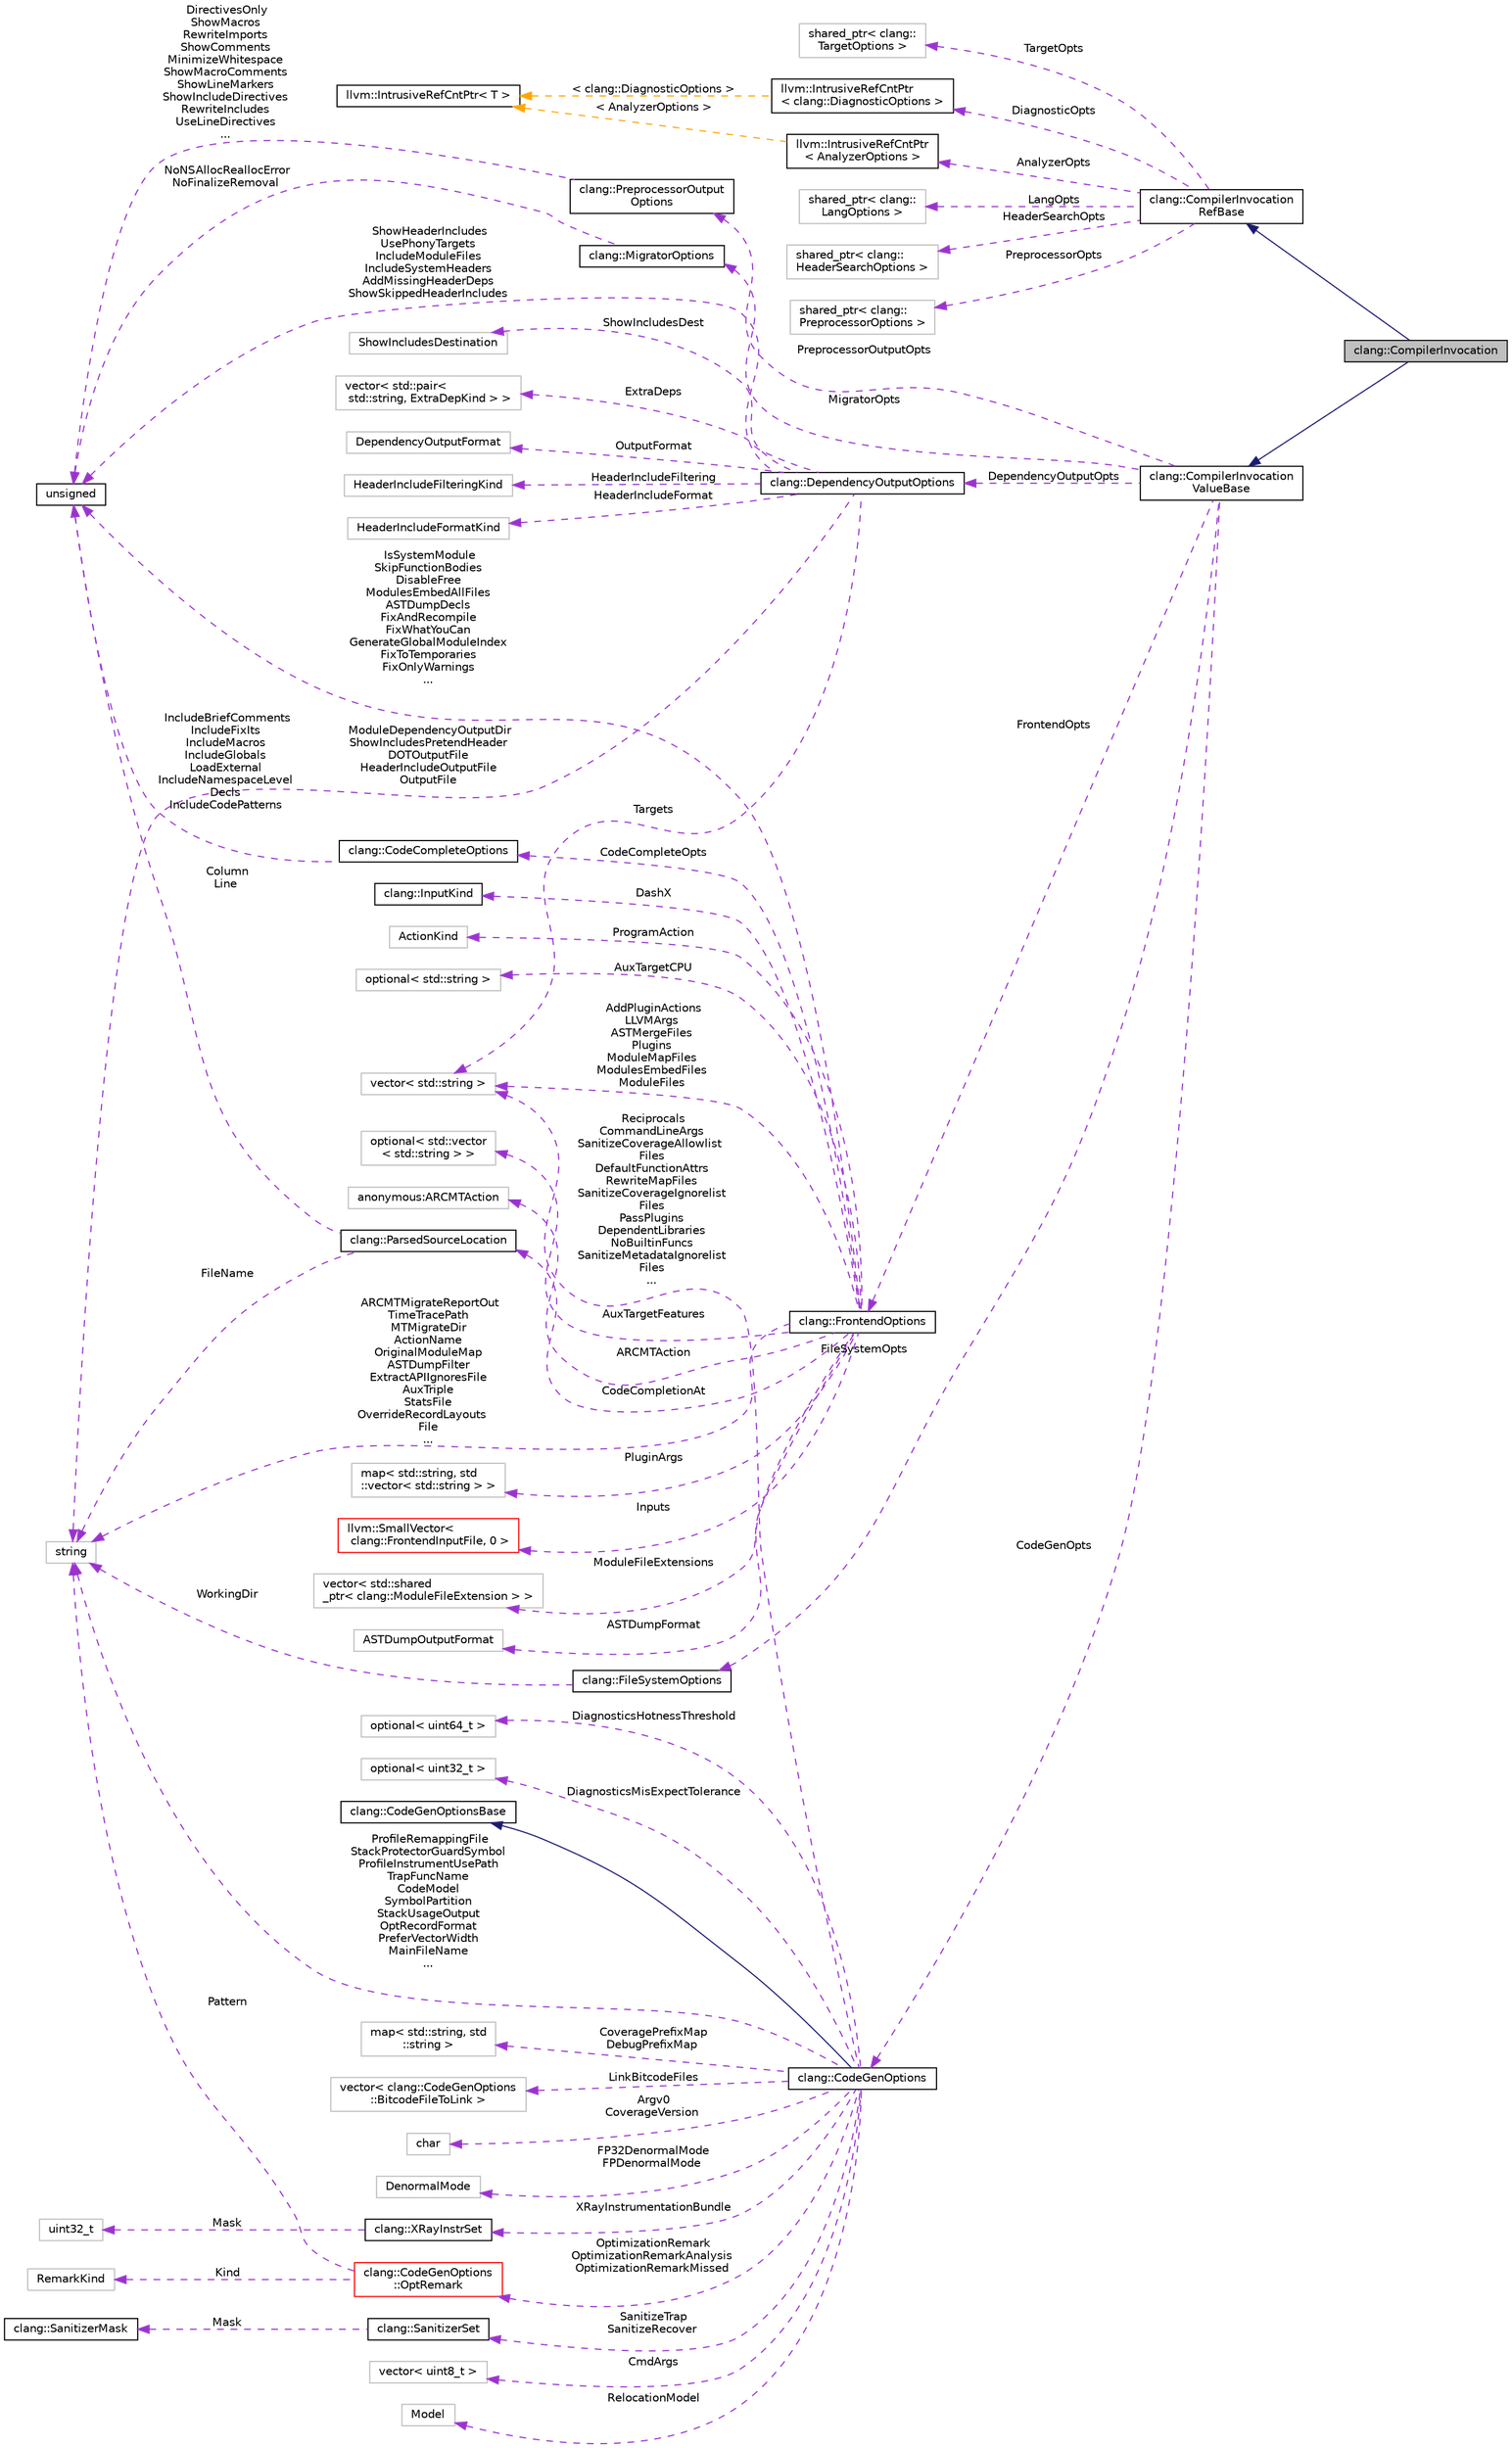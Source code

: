 digraph "clang::CompilerInvocation"
{
 // LATEX_PDF_SIZE
  bgcolor="transparent";
  edge [fontname="Helvetica",fontsize="10",labelfontname="Helvetica",labelfontsize="10"];
  node [fontname="Helvetica",fontsize="10",shape=record];
  rankdir="LR";
  Node1 [label="clang::CompilerInvocation",height=0.2,width=0.4,color="black", fillcolor="grey75", style="filled", fontcolor="black",tooltip="Helper class for holding the data necessary to invoke the compiler."];
  Node2 -> Node1 [dir="back",color="midnightblue",fontsize="10",style="solid",fontname="Helvetica"];
  Node2 [label="clang::CompilerInvocation\lRefBase",height=0.2,width=0.4,color="black",URL="$classclang_1_1CompilerInvocationRefBase.html",tooltip="The base class of CompilerInvocation with reference semantics."];
  Node3 -> Node2 [dir="back",color="darkorchid3",fontsize="10",style="dashed",label=" TargetOpts" ,fontname="Helvetica"];
  Node3 [label="shared_ptr\< clang::\lTargetOptions \>",height=0.2,width=0.4,color="grey75",tooltip=" "];
  Node4 -> Node2 [dir="back",color="darkorchid3",fontsize="10",style="dashed",label=" AnalyzerOpts" ,fontname="Helvetica"];
  Node4 [label="llvm::IntrusiveRefCntPtr\l\< AnalyzerOptions \>",height=0.2,width=0.4,color="black",URL="$classllvm_1_1IntrusiveRefCntPtr.html",tooltip=" "];
  Node5 -> Node4 [dir="back",color="orange",fontsize="10",style="dashed",label=" \< AnalyzerOptions \>" ,fontname="Helvetica"];
  Node5 [label="llvm::IntrusiveRefCntPtr\< T \>",height=0.2,width=0.4,color="black",URL="$classllvm_1_1IntrusiveRefCntPtr.html",tooltip=" "];
  Node6 -> Node2 [dir="back",color="darkorchid3",fontsize="10",style="dashed",label=" DiagnosticOpts" ,fontname="Helvetica"];
  Node6 [label="llvm::IntrusiveRefCntPtr\l\< clang::DiagnosticOptions \>",height=0.2,width=0.4,color="black",URL="$classllvm_1_1IntrusiveRefCntPtr.html",tooltip=" "];
  Node5 -> Node6 [dir="back",color="orange",fontsize="10",style="dashed",label=" \< clang::DiagnosticOptions \>" ,fontname="Helvetica"];
  Node7 -> Node2 [dir="back",color="darkorchid3",fontsize="10",style="dashed",label=" LangOpts" ,fontname="Helvetica"];
  Node7 [label="shared_ptr\< clang::\lLangOptions \>",height=0.2,width=0.4,color="grey75",tooltip=" "];
  Node8 -> Node2 [dir="back",color="darkorchid3",fontsize="10",style="dashed",label=" HeaderSearchOpts" ,fontname="Helvetica"];
  Node8 [label="shared_ptr\< clang::\lHeaderSearchOptions \>",height=0.2,width=0.4,color="grey75",tooltip=" "];
  Node9 -> Node2 [dir="back",color="darkorchid3",fontsize="10",style="dashed",label=" PreprocessorOpts" ,fontname="Helvetica"];
  Node9 [label="shared_ptr\< clang::\lPreprocessorOptions \>",height=0.2,width=0.4,color="grey75",tooltip=" "];
  Node10 -> Node1 [dir="back",color="midnightblue",fontsize="10",style="solid",fontname="Helvetica"];
  Node10 [label="clang::CompilerInvocation\lValueBase",height=0.2,width=0.4,color="black",URL="$classclang_1_1CompilerInvocationValueBase.html",tooltip="The base class of CompilerInvocation with value semantics."];
  Node11 -> Node10 [dir="back",color="darkorchid3",fontsize="10",style="dashed",label=" CodeGenOpts" ,fontname="Helvetica"];
  Node11 [label="clang::CodeGenOptions",height=0.2,width=0.4,color="black",URL="$classclang_1_1CodeGenOptions.html",tooltip="CodeGenOptions - Track various options which control how the code is optimized and passed to the back..."];
  Node12 -> Node11 [dir="back",color="midnightblue",fontsize="10",style="solid",fontname="Helvetica"];
  Node12 [label="clang::CodeGenOptionsBase",height=0.2,width=0.4,color="black",URL="$classclang_1_1CodeGenOptionsBase.html",tooltip="Bitfields of CodeGenOptions, split out from CodeGenOptions to ensure that this large collection of bi..."];
  Node13 -> Node11 [dir="back",color="darkorchid3",fontsize="10",style="dashed",label=" XRayInstrumentationBundle" ,fontname="Helvetica"];
  Node13 [label="clang::XRayInstrSet",height=0.2,width=0.4,color="black",URL="$structclang_1_1XRayInstrSet.html",tooltip=" "];
  Node14 -> Node13 [dir="back",color="darkorchid3",fontsize="10",style="dashed",label=" Mask" ,fontname="Helvetica"];
  Node14 [label="uint32_t",height=0.2,width=0.4,color="grey75",tooltip=" "];
  Node15 -> Node11 [dir="back",color="darkorchid3",fontsize="10",style="dashed",label=" CoveragePrefixMap\nDebugPrefixMap" ,fontname="Helvetica"];
  Node15 [label="map\< std::string, std\l::string \>",height=0.2,width=0.4,color="grey75",tooltip=" "];
  Node16 -> Node11 [dir="back",color="darkorchid3",fontsize="10",style="dashed",label=" Reciprocals\nCommandLineArgs\nSanitizeCoverageAllowlist\lFiles\nDefaultFunctionAttrs\nRewriteMapFiles\nSanitizeCoverageIgnorelist\lFiles\nPassPlugins\nDependentLibraries\nNoBuiltinFuncs\nSanitizeMetadataIgnorelist\lFiles\n..." ,fontname="Helvetica"];
  Node16 [label="vector\< std::string \>",height=0.2,width=0.4,color="grey75",tooltip=" "];
  Node17 -> Node11 [dir="back",color="darkorchid3",fontsize="10",style="dashed",label=" Argv0\nCoverageVersion" ,fontname="Helvetica"];
  Node17 [label="char",height=0.2,width=0.4,color="grey75",tooltip=" "];
  Node18 -> Node11 [dir="back",color="darkorchid3",fontsize="10",style="dashed",label=" FP32DenormalMode\nFPDenormalMode" ,fontname="Helvetica"];
  Node18 [label="DenormalMode",height=0.2,width=0.4,color="grey75",tooltip=" "];
  Node19 -> Node11 [dir="back",color="darkorchid3",fontsize="10",style="dashed",label=" SanitizeTrap\nSanitizeRecover" ,fontname="Helvetica"];
  Node19 [label="clang::SanitizerSet",height=0.2,width=0.4,color="black",URL="$structclang_1_1SanitizerSet.html",tooltip=" "];
  Node20 -> Node19 [dir="back",color="darkorchid3",fontsize="10",style="dashed",label=" Mask" ,fontname="Helvetica"];
  Node20 [label="clang::SanitizerMask",height=0.2,width=0.4,color="black",URL="$classclang_1_1SanitizerMask.html",tooltip=" "];
  Node21 -> Node11 [dir="back",color="darkorchid3",fontsize="10",style="dashed",label=" ProfileRemappingFile\nStackProtectorGuardSymbol\nProfileInstrumentUsePath\nTrapFuncName\nCodeModel\nSymbolPartition\nStackUsageOutput\nOptRecordFormat\nPreferVectorWidth\nMainFileName\n..." ,fontname="Helvetica"];
  Node21 [label="string",height=0.2,width=0.4,color="grey75",tooltip=" "];
  Node22 -> Node11 [dir="back",color="darkorchid3",fontsize="10",style="dashed",label=" CmdArgs" ,fontname="Helvetica"];
  Node22 [label="vector\< uint8_t \>",height=0.2,width=0.4,color="grey75",tooltip=" "];
  Node23 -> Node11 [dir="back",color="darkorchid3",fontsize="10",style="dashed",label=" OptimizationRemark\nOptimizationRemarkAnalysis\nOptimizationRemarkMissed" ,fontname="Helvetica"];
  Node23 [label="clang::CodeGenOptions\l::OptRemark",height=0.2,width=0.4,color="red",URL="$structclang_1_1CodeGenOptions_1_1OptRemark.html",tooltip="Optimization remark with an optional regular expression pattern."];
  Node24 -> Node23 [dir="back",color="darkorchid3",fontsize="10",style="dashed",label=" Kind" ,fontname="Helvetica"];
  Node24 [label="RemarkKind",height=0.2,width=0.4,color="grey75",tooltip=" "];
  Node21 -> Node23 [dir="back",color="darkorchid3",fontsize="10",style="dashed",label=" Pattern" ,fontname="Helvetica"];
  Node26 -> Node11 [dir="back",color="darkorchid3",fontsize="10",style="dashed",label=" RelocationModel" ,fontname="Helvetica"];
  Node26 [label="Model",height=0.2,width=0.4,color="grey75",tooltip=" "];
  Node27 -> Node11 [dir="back",color="darkorchid3",fontsize="10",style="dashed",label=" DiagnosticsHotnessThreshold" ,fontname="Helvetica"];
  Node27 [label="optional\< uint64_t \>",height=0.2,width=0.4,color="grey75",tooltip=" "];
  Node28 -> Node11 [dir="back",color="darkorchid3",fontsize="10",style="dashed",label=" DiagnosticsMisExpectTolerance" ,fontname="Helvetica"];
  Node28 [label="optional\< uint32_t \>",height=0.2,width=0.4,color="grey75",tooltip=" "];
  Node29 -> Node11 [dir="back",color="darkorchid3",fontsize="10",style="dashed",label=" LinkBitcodeFiles" ,fontname="Helvetica"];
  Node29 [label="vector\< clang::CodeGenOptions\l::BitcodeFileToLink \>",height=0.2,width=0.4,color="grey75",tooltip=" "];
  Node30 -> Node10 [dir="back",color="darkorchid3",fontsize="10",style="dashed",label=" PreprocessorOutputOpts" ,fontname="Helvetica"];
  Node30 [label="clang::PreprocessorOutput\lOptions",height=0.2,width=0.4,color="black",URL="$classclang_1_1PreprocessorOutputOptions.html",tooltip="PreprocessorOutputOptions - Options for controlling the C preprocessor output (e.g...."];
  Node31 -> Node30 [dir="back",color="darkorchid3",fontsize="10",style="dashed",label=" DirectivesOnly\nShowMacros\nRewriteImports\nShowComments\nMinimizeWhitespace\nShowMacroComments\nShowLineMarkers\nShowIncludeDirectives\nRewriteIncludes\nUseLineDirectives\n..." ,fontname="Helvetica"];
  Node31 [label="unsigned",height=0.2,width=0.4,color="black",URL="$classunsigned.html",tooltip=" "];
  Node32 -> Node10 [dir="back",color="darkorchid3",fontsize="10",style="dashed",label=" MigratorOpts" ,fontname="Helvetica"];
  Node32 [label="clang::MigratorOptions",height=0.2,width=0.4,color="black",URL="$classclang_1_1MigratorOptions.html",tooltip=" "];
  Node31 -> Node32 [dir="back",color="darkorchid3",fontsize="10",style="dashed",label=" NoNSAllocReallocError\nNoFinalizeRemoval" ,fontname="Helvetica"];
  Node33 -> Node10 [dir="back",color="darkorchid3",fontsize="10",style="dashed",label=" FrontendOpts" ,fontname="Helvetica"];
  Node33 [label="clang::FrontendOptions",height=0.2,width=0.4,color="black",URL="$classclang_1_1FrontendOptions.html",tooltip="FrontendOptions - Options for controlling the behavior of the frontend."];
  Node34 -> Node33 [dir="back",color="darkorchid3",fontsize="10",style="dashed",label=" ARCMTAction" ,fontname="Helvetica"];
  Node34 [label="anonymous:ARCMTAction",height=0.2,width=0.4,color="grey75",tooltip=" "];
  Node35 -> Node33 [dir="back",color="darkorchid3",fontsize="10",style="dashed",label=" PluginArgs" ,fontname="Helvetica"];
  Node35 [label="map\< std::string, std\l::vector\< std::string \> \>",height=0.2,width=0.4,color="grey75",tooltip=" "];
  Node36 -> Node33 [dir="back",color="darkorchid3",fontsize="10",style="dashed",label=" Inputs" ,fontname="Helvetica"];
  Node36 [label="llvm::SmallVector\<\l clang::FrontendInputFile, 0 \>",height=0.2,width=0.4,color="red",URL="$classllvm_1_1SmallVector.html",tooltip=" "];
  Node16 -> Node33 [dir="back",color="darkorchid3",fontsize="10",style="dashed",label=" AddPluginActions\nLLVMArgs\nASTMergeFiles\nPlugins\nModuleMapFiles\nModulesEmbedFiles\nModuleFiles" ,fontname="Helvetica"];
  Node38 -> Node33 [dir="back",color="darkorchid3",fontsize="10",style="dashed",label=" ModuleFileExtensions" ,fontname="Helvetica"];
  Node38 [label="vector\< std::shared\l_ptr\< clang::ModuleFileExtension \> \>",height=0.2,width=0.4,color="grey75",tooltip=" "];
  Node39 -> Node33 [dir="back",color="darkorchid3",fontsize="10",style="dashed",label=" ASTDumpFormat" ,fontname="Helvetica"];
  Node39 [label="ASTDumpOutputFormat",height=0.2,width=0.4,color="grey75",tooltip=" "];
  Node40 -> Node33 [dir="back",color="darkorchid3",fontsize="10",style="dashed",label=" DashX" ,fontname="Helvetica"];
  Node40 [label="clang::InputKind",height=0.2,width=0.4,color="black",URL="$classclang_1_1InputKind.html",tooltip="The kind of a file that we've been handed as an input."];
  Node21 -> Node33 [dir="back",color="darkorchid3",fontsize="10",style="dashed",label=" ARCMTMigrateReportOut\nTimeTracePath\nMTMigrateDir\nActionName\nOriginalModuleMap\nASTDumpFilter\nExtractAPIIgnoresFile\nAuxTriple\nStatsFile\nOverrideRecordLayouts\lFile\n..." ,fontname="Helvetica"];
  Node41 -> Node33 [dir="back",color="darkorchid3",fontsize="10",style="dashed",label=" ProgramAction" ,fontname="Helvetica"];
  Node41 [label="ActionKind",height=0.2,width=0.4,color="grey75",tooltip=" "];
  Node42 -> Node33 [dir="back",color="darkorchid3",fontsize="10",style="dashed",label=" CodeCompletionAt" ,fontname="Helvetica"];
  Node42 [label="clang::ParsedSourceLocation",height=0.2,width=0.4,color="black",URL="$structclang_1_1ParsedSourceLocation.html",tooltip="A source location that has been parsed on the command line."];
  Node21 -> Node42 [dir="back",color="darkorchid3",fontsize="10",style="dashed",label=" FileName" ,fontname="Helvetica"];
  Node31 -> Node42 [dir="back",color="darkorchid3",fontsize="10",style="dashed",label=" Column\nLine" ,fontname="Helvetica"];
  Node43 -> Node33 [dir="back",color="darkorchid3",fontsize="10",style="dashed",label=" AuxTargetCPU" ,fontname="Helvetica"];
  Node43 [label="optional\< std::string \>",height=0.2,width=0.4,color="grey75",tooltip=" "];
  Node44 -> Node33 [dir="back",color="darkorchid3",fontsize="10",style="dashed",label=" AuxTargetFeatures" ,fontname="Helvetica"];
  Node44 [label="optional\< std::vector\l\< std::string \> \>",height=0.2,width=0.4,color="grey75",tooltip=" "];
  Node31 -> Node33 [dir="back",color="darkorchid3",fontsize="10",style="dashed",label=" IsSystemModule\nSkipFunctionBodies\nDisableFree\nModulesEmbedAllFiles\nASTDumpDecls\nFixAndRecompile\nFixWhatYouCan\nGenerateGlobalModuleIndex\nFixToTemporaries\nFixOnlyWarnings\n..." ,fontname="Helvetica"];
  Node45 -> Node33 [dir="back",color="darkorchid3",fontsize="10",style="dashed",label=" CodeCompleteOpts" ,fontname="Helvetica"];
  Node45 [label="clang::CodeCompleteOptions",height=0.2,width=0.4,color="black",URL="$classclang_1_1CodeCompleteOptions.html",tooltip="Options controlling the behavior of code completion."];
  Node31 -> Node45 [dir="back",color="darkorchid3",fontsize="10",style="dashed",label=" IncludeBriefComments\nIncludeFixIts\nIncludeMacros\nIncludeGlobals\nLoadExternal\nIncludeNamespaceLevel\lDecls\nIncludeCodePatterns" ,fontname="Helvetica"];
  Node46 -> Node10 [dir="back",color="darkorchid3",fontsize="10",style="dashed",label=" FileSystemOpts" ,fontname="Helvetica"];
  Node46 [label="clang::FileSystemOptions",height=0.2,width=0.4,color="black",URL="$classclang_1_1FileSystemOptions.html",tooltip="Keeps track of options that affect how file operations are performed."];
  Node21 -> Node46 [dir="back",color="darkorchid3",fontsize="10",style="dashed",label=" WorkingDir" ,fontname="Helvetica"];
  Node47 -> Node10 [dir="back",color="darkorchid3",fontsize="10",style="dashed",label=" DependencyOutputOpts" ,fontname="Helvetica"];
  Node47 [label="clang::DependencyOutputOptions",height=0.2,width=0.4,color="black",URL="$classclang_1_1DependencyOutputOptions.html",tooltip="DependencyOutputOptions - Options for controlling the compiler dependency file generation."];
  Node16 -> Node47 [dir="back",color="darkorchid3",fontsize="10",style="dashed",label=" Targets" ,fontname="Helvetica"];
  Node48 -> Node47 [dir="back",color="darkorchid3",fontsize="10",style="dashed",label=" OutputFormat" ,fontname="Helvetica"];
  Node48 [label="DependencyOutputFormat",height=0.2,width=0.4,color="grey75",tooltip=" "];
  Node49 -> Node47 [dir="back",color="darkorchid3",fontsize="10",style="dashed",label=" HeaderIncludeFiltering" ,fontname="Helvetica"];
  Node49 [label="HeaderIncludeFilteringKind",height=0.2,width=0.4,color="grey75",tooltip=" "];
  Node50 -> Node47 [dir="back",color="darkorchid3",fontsize="10",style="dashed",label=" HeaderIncludeFormat" ,fontname="Helvetica"];
  Node50 [label="HeaderIncludeFormatKind",height=0.2,width=0.4,color="grey75",tooltip=" "];
  Node51 -> Node47 [dir="back",color="darkorchid3",fontsize="10",style="dashed",label=" ShowIncludesDest" ,fontname="Helvetica"];
  Node51 [label="ShowIncludesDestination",height=0.2,width=0.4,color="grey75",tooltip=" "];
  Node21 -> Node47 [dir="back",color="darkorchid3",fontsize="10",style="dashed",label=" ModuleDependencyOutputDir\nShowIncludesPretendHeader\nDOTOutputFile\nHeaderIncludeOutputFile\nOutputFile" ,fontname="Helvetica"];
  Node31 -> Node47 [dir="back",color="darkorchid3",fontsize="10",style="dashed",label=" ShowHeaderIncludes\nUsePhonyTargets\nIncludeModuleFiles\nIncludeSystemHeaders\nAddMissingHeaderDeps\nShowSkippedHeaderIncludes" ,fontname="Helvetica"];
  Node52 -> Node47 [dir="back",color="darkorchid3",fontsize="10",style="dashed",label=" ExtraDeps" ,fontname="Helvetica"];
  Node52 [label="vector\< std::pair\<\l std::string, ExtraDepKind \> \>",height=0.2,width=0.4,color="grey75",tooltip=" "];
}
